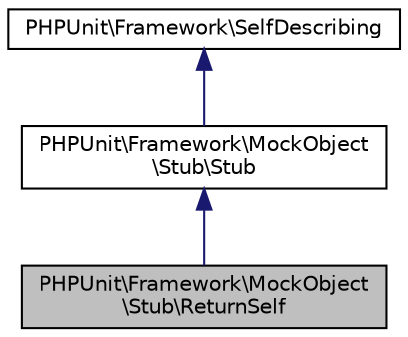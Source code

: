 digraph "PHPUnit\Framework\MockObject\Stub\ReturnSelf"
{
  edge [fontname="Helvetica",fontsize="10",labelfontname="Helvetica",labelfontsize="10"];
  node [fontname="Helvetica",fontsize="10",shape=record];
  Node0 [label="PHPUnit\\Framework\\MockObject\l\\Stub\\ReturnSelf",height=0.2,width=0.4,color="black", fillcolor="grey75", style="filled", fontcolor="black"];
  Node1 -> Node0 [dir="back",color="midnightblue",fontsize="10",style="solid",fontname="Helvetica"];
  Node1 [label="PHPUnit\\Framework\\MockObject\l\\Stub\\Stub",height=0.2,width=0.4,color="black", fillcolor="white", style="filled",URL="$interfacePHPUnit_1_1Framework_1_1MockObject_1_1Stub_1_1Stub.html"];
  Node2 -> Node1 [dir="back",color="midnightblue",fontsize="10",style="solid",fontname="Helvetica"];
  Node2 [label="PHPUnit\\Framework\\SelfDescribing",height=0.2,width=0.4,color="black", fillcolor="white", style="filled",URL="$interfacePHPUnit_1_1Framework_1_1SelfDescribing.html"];
}
